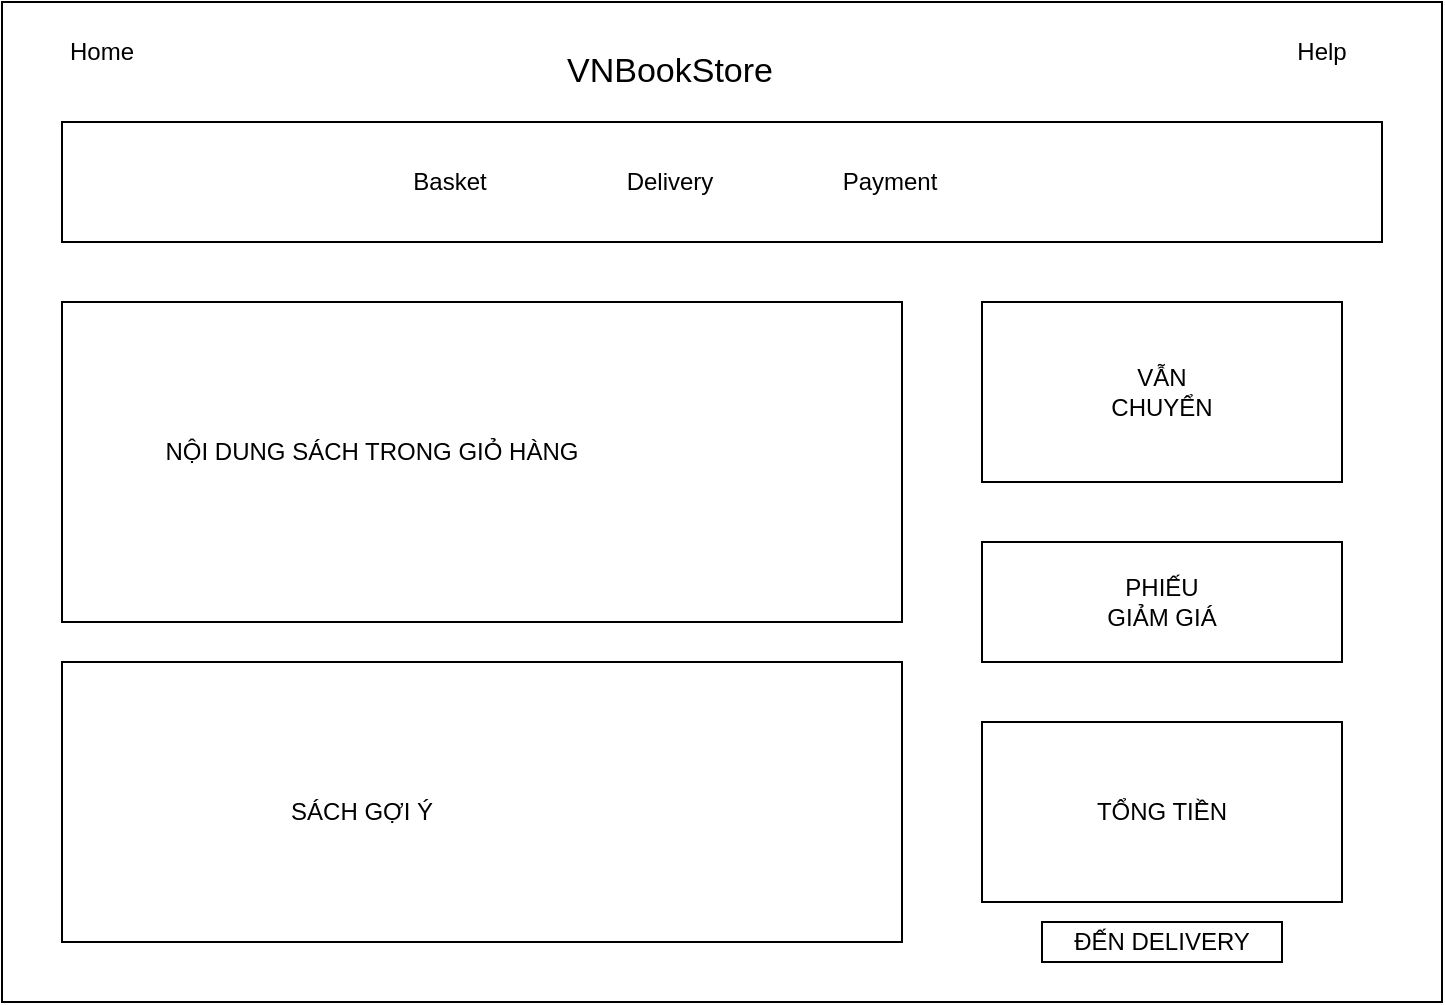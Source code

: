 <mxfile version="26.2.15">
  <diagram name="Trang-1" id="U58uDlTm80Zl1WHScXyT">
    <mxGraphModel dx="1034" dy="578" grid="1" gridSize="10" guides="1" tooltips="1" connect="1" arrows="1" fold="1" page="1" pageScale="1" pageWidth="827" pageHeight="1169" math="0" shadow="0">
      <root>
        <mxCell id="0" />
        <mxCell id="1" parent="0" />
        <mxCell id="6W5vID1pn_LtxOiUaOSo-1" value="" style="rounded=0;whiteSpace=wrap;html=1;" vertex="1" parent="1">
          <mxGeometry x="80" y="30" width="720" height="500" as="geometry" />
        </mxCell>
        <mxCell id="6W5vID1pn_LtxOiUaOSo-3" value="Home" style="text;html=1;align=center;verticalAlign=middle;whiteSpace=wrap;rounded=0;" vertex="1" parent="1">
          <mxGeometry x="100" y="40" width="60" height="30" as="geometry" />
        </mxCell>
        <mxCell id="6W5vID1pn_LtxOiUaOSo-4" value="Help" style="text;html=1;align=center;verticalAlign=middle;whiteSpace=wrap;rounded=0;" vertex="1" parent="1">
          <mxGeometry x="710" y="40" width="60" height="30" as="geometry" />
        </mxCell>
        <mxCell id="6W5vID1pn_LtxOiUaOSo-5" value="&lt;font style=&quot;font-size: 17px;&quot;&gt;VNBookStore&lt;/font&gt;" style="text;html=1;align=center;verticalAlign=middle;whiteSpace=wrap;rounded=0;" vertex="1" parent="1">
          <mxGeometry x="334" y="50" width="160" height="30" as="geometry" />
        </mxCell>
        <mxCell id="6W5vID1pn_LtxOiUaOSo-6" value="" style="rounded=0;whiteSpace=wrap;html=1;" vertex="1" parent="1">
          <mxGeometry x="110" y="90" width="660" height="60" as="geometry" />
        </mxCell>
        <mxCell id="6W5vID1pn_LtxOiUaOSo-7" value="Basket" style="text;html=1;align=center;verticalAlign=middle;whiteSpace=wrap;rounded=0;" vertex="1" parent="1">
          <mxGeometry x="274" y="105" width="60" height="30" as="geometry" />
        </mxCell>
        <mxCell id="6W5vID1pn_LtxOiUaOSo-8" value="Delivery" style="text;html=1;align=center;verticalAlign=middle;whiteSpace=wrap;rounded=0;" vertex="1" parent="1">
          <mxGeometry x="384" y="105" width="60" height="30" as="geometry" />
        </mxCell>
        <mxCell id="6W5vID1pn_LtxOiUaOSo-9" value="Payment" style="text;html=1;align=center;verticalAlign=middle;whiteSpace=wrap;rounded=0;" vertex="1" parent="1">
          <mxGeometry x="494" y="105" width="60" height="30" as="geometry" />
        </mxCell>
        <mxCell id="6W5vID1pn_LtxOiUaOSo-11" value="" style="rounded=0;whiteSpace=wrap;html=1;" vertex="1" parent="1">
          <mxGeometry x="110" y="180" width="420" height="160" as="geometry" />
        </mxCell>
        <mxCell id="6W5vID1pn_LtxOiUaOSo-12" value="" style="rounded=0;whiteSpace=wrap;html=1;" vertex="1" parent="1">
          <mxGeometry x="110" y="360" width="420" height="140" as="geometry" />
        </mxCell>
        <mxCell id="6W5vID1pn_LtxOiUaOSo-13" value="" style="rounded=0;whiteSpace=wrap;html=1;" vertex="1" parent="1">
          <mxGeometry x="570" y="180" width="180" height="90" as="geometry" />
        </mxCell>
        <mxCell id="6W5vID1pn_LtxOiUaOSo-14" value="" style="rounded=0;whiteSpace=wrap;html=1;" vertex="1" parent="1">
          <mxGeometry x="570" y="300" width="180" height="60" as="geometry" />
        </mxCell>
        <mxCell id="6W5vID1pn_LtxOiUaOSo-15" value="TỔNG TIỀN" style="rounded=0;whiteSpace=wrap;html=1;" vertex="1" parent="1">
          <mxGeometry x="570" y="390" width="180" height="90" as="geometry" />
        </mxCell>
        <mxCell id="6W5vID1pn_LtxOiUaOSo-16" value="NỘI DUNG SÁCH TRONG GIỎ HÀNG" style="text;html=1;align=center;verticalAlign=middle;whiteSpace=wrap;rounded=0;" vertex="1" parent="1">
          <mxGeometry x="150" y="210" width="230" height="90" as="geometry" />
        </mxCell>
        <mxCell id="6W5vID1pn_LtxOiUaOSo-17" value="SÁCH GỢI Ý" style="text;html=1;align=center;verticalAlign=middle;whiteSpace=wrap;rounded=0;" vertex="1" parent="1">
          <mxGeometry x="140" y="410" width="240" height="50" as="geometry" />
        </mxCell>
        <mxCell id="6W5vID1pn_LtxOiUaOSo-18" value="PHIẾU GIẢM GIÁ" style="text;html=1;align=center;verticalAlign=middle;whiteSpace=wrap;rounded=0;" vertex="1" parent="1">
          <mxGeometry x="630" y="315" width="60" height="30" as="geometry" />
        </mxCell>
        <mxCell id="6W5vID1pn_LtxOiUaOSo-19" value="VẪN CHUYỂN" style="text;html=1;align=center;verticalAlign=middle;whiteSpace=wrap;rounded=0;" vertex="1" parent="1">
          <mxGeometry x="630" y="210" width="60" height="30" as="geometry" />
        </mxCell>
        <mxCell id="6W5vID1pn_LtxOiUaOSo-20" value="ĐẾN DELIVERY" style="rounded=0;whiteSpace=wrap;html=1;" vertex="1" parent="1">
          <mxGeometry x="600" y="490" width="120" height="20" as="geometry" />
        </mxCell>
      </root>
    </mxGraphModel>
  </diagram>
</mxfile>
